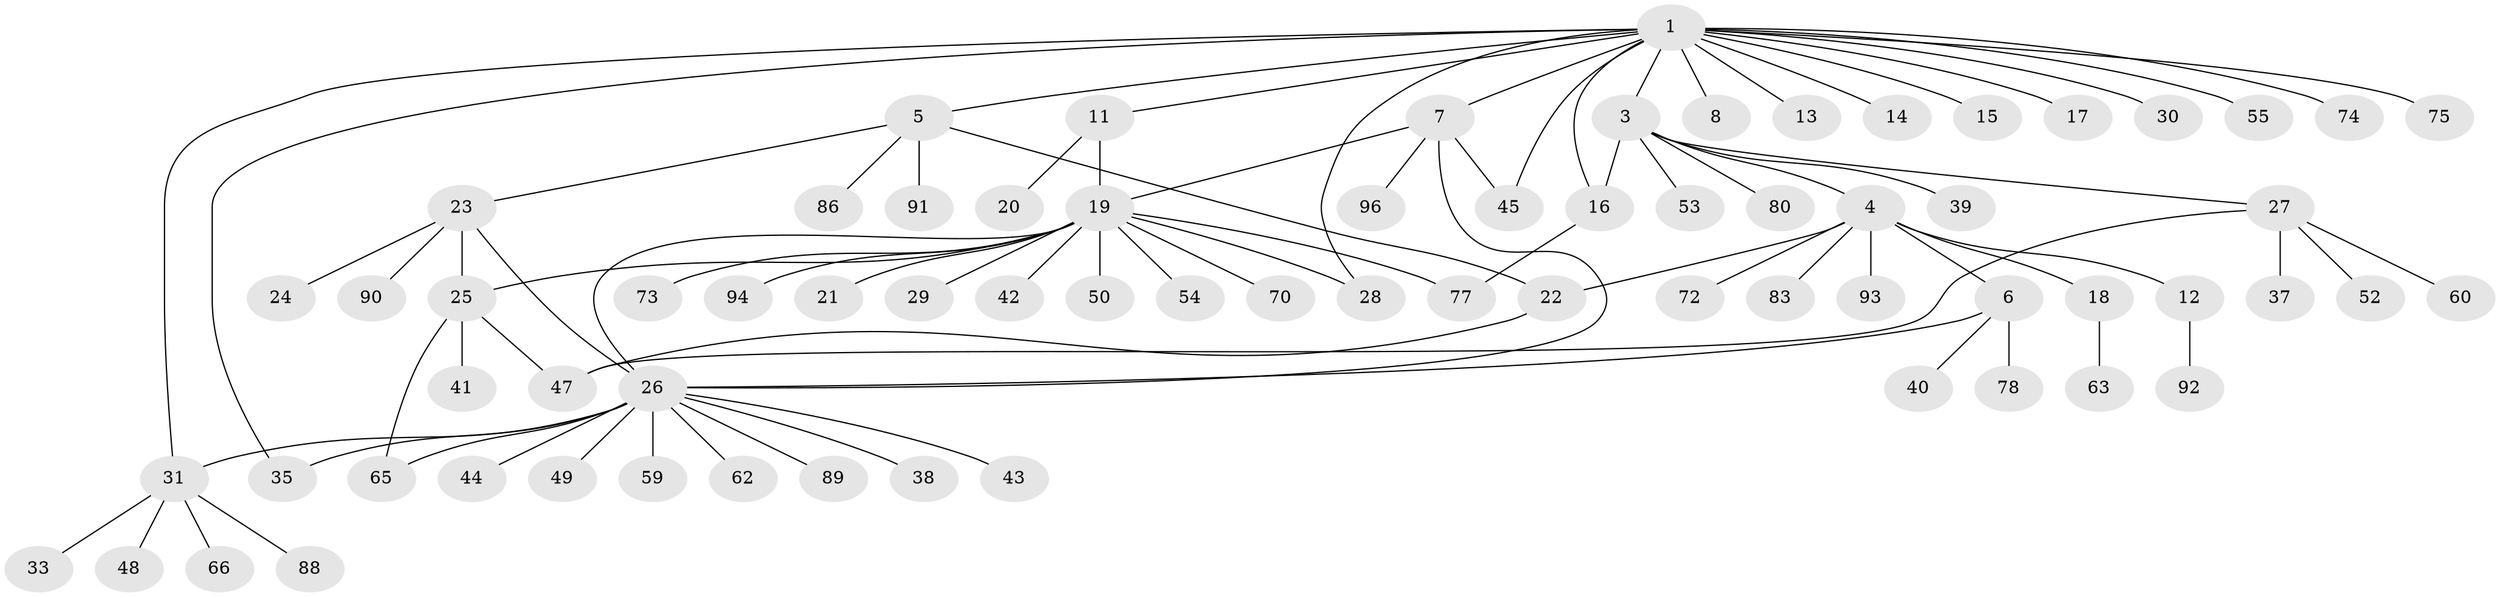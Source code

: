 // Generated by graph-tools (version 1.1) at 2025/23/03/03/25 07:23:52]
// undirected, 71 vertices, 85 edges
graph export_dot {
graph [start="1"]
  node [color=gray90,style=filled];
  1 [super="+2"];
  3 [super="+58"];
  4;
  5;
  6 [super="+10"];
  7 [super="+9"];
  8;
  11 [super="+76"];
  12;
  13 [super="+34"];
  14;
  15;
  16 [super="+57"];
  17;
  18 [super="+71"];
  19 [super="+36"];
  20;
  21;
  22 [super="+46"];
  23 [super="+32"];
  24;
  25 [super="+56"];
  26 [super="+69"];
  27 [super="+51"];
  28 [super="+64"];
  29 [super="+84"];
  30 [super="+95"];
  31 [super="+61"];
  33;
  35;
  37;
  38;
  39;
  40;
  41 [super="+81"];
  42;
  43;
  44 [super="+67"];
  45 [super="+79"];
  47 [super="+87"];
  48;
  49;
  50;
  52;
  53;
  54 [super="+97"];
  55;
  59 [super="+85"];
  60 [super="+68"];
  62;
  63;
  65;
  66;
  70;
  72;
  73;
  74;
  75;
  77;
  78;
  80 [super="+82"];
  83;
  86;
  88;
  89;
  90;
  91;
  92;
  93;
  94;
  96;
  1 -- 3;
  1 -- 5;
  1 -- 8;
  1 -- 11;
  1 -- 13;
  1 -- 17;
  1 -- 28;
  1 -- 30;
  1 -- 35;
  1 -- 45;
  1 -- 74;
  1 -- 75;
  1 -- 16;
  1 -- 55;
  1 -- 7;
  1 -- 31;
  1 -- 14;
  1 -- 15;
  3 -- 4;
  3 -- 27;
  3 -- 39;
  3 -- 53;
  3 -- 80;
  3 -- 16;
  4 -- 6;
  4 -- 12;
  4 -- 18;
  4 -- 22;
  4 -- 72;
  4 -- 83;
  4 -- 93;
  5 -- 23;
  5 -- 86;
  5 -- 91;
  5 -- 22;
  6 -- 26;
  6 -- 40;
  6 -- 78;
  7 -- 19;
  7 -- 96;
  7 -- 26;
  7 -- 45;
  11 -- 19;
  11 -- 20;
  12 -- 92;
  16 -- 77;
  18 -- 63;
  19 -- 21;
  19 -- 25;
  19 -- 28;
  19 -- 29;
  19 -- 42;
  19 -- 50;
  19 -- 54;
  19 -- 70;
  19 -- 73;
  19 -- 77;
  19 -- 94;
  19 -- 26;
  22 -- 47;
  23 -- 24;
  23 -- 25;
  23 -- 26;
  23 -- 90;
  25 -- 41;
  25 -- 47;
  25 -- 65;
  26 -- 31;
  26 -- 38;
  26 -- 43;
  26 -- 44;
  26 -- 49;
  26 -- 59;
  26 -- 62;
  26 -- 65;
  26 -- 89;
  26 -- 35;
  27 -- 37;
  27 -- 47;
  27 -- 52;
  27 -- 60;
  31 -- 33;
  31 -- 48;
  31 -- 66;
  31 -- 88;
}
